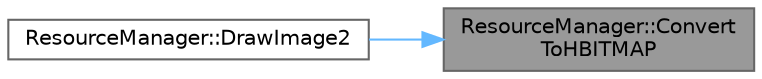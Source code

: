 digraph "ResourceManager::ConvertToHBITMAP"
{
 // LATEX_PDF_SIZE
  bgcolor="transparent";
  edge [fontname=Helvetica,fontsize=10,labelfontname=Helvetica,labelfontsize=10];
  node [fontname=Helvetica,fontsize=10,shape=box,height=0.2,width=0.4];
  rankdir="RL";
  Node1 [id="Node000001",label="ResourceManager::Convert\lToHBITMAP",height=0.2,width=0.4,color="gray40", fillcolor="grey60", style="filled", fontcolor="black",tooltip=" "];
  Node1 -> Node2 [id="edge1_Node000001_Node000002",dir="back",color="steelblue1",style="solid",tooltip=" "];
  Node2 [id="Node000002",label="ResourceManager::DrawImage2",height=0.2,width=0.4,color="grey40", fillcolor="white", style="filled",URL="$class_resource_manager.html#aa4706181dc988a59e5a7921a5c198108",tooltip=" "];
}
